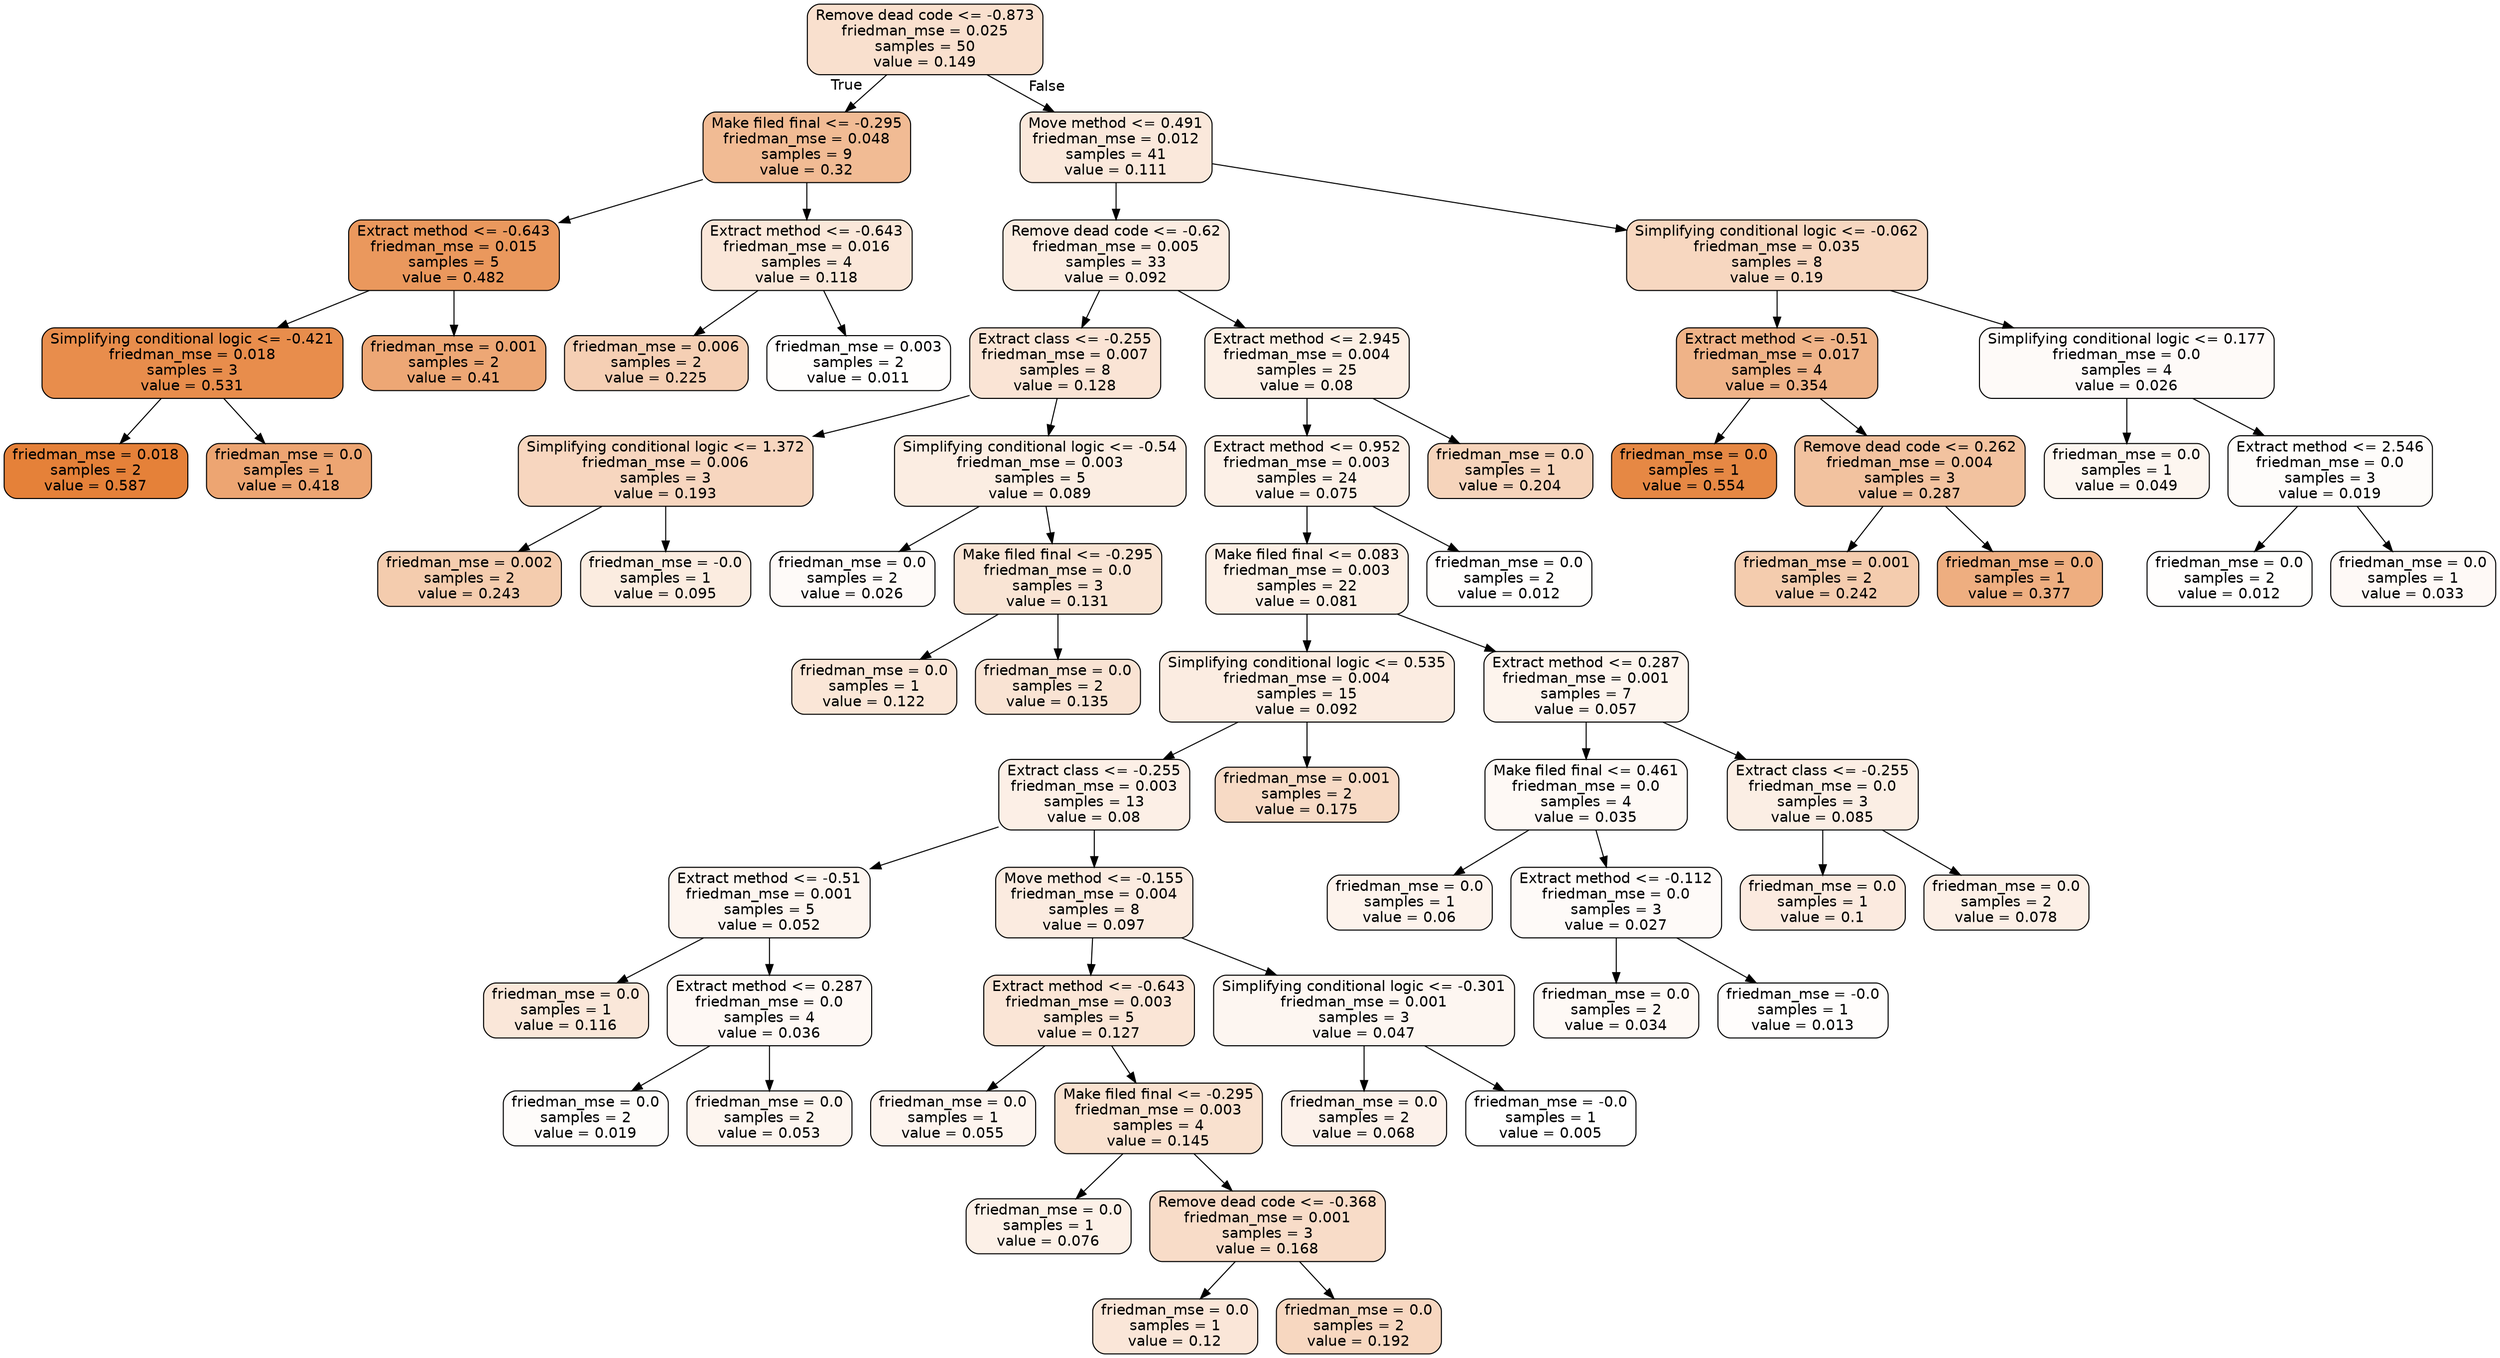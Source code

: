 digraph Tree {
node [shape=box, style="filled, rounded", color="black", fontname=helvetica] ;
edge [fontname=helvetica] ;
0 [label="Remove dead code <= -0.873\nfriedman_mse = 0.025\nsamples = 50\nvalue = 0.149", fillcolor="#f9e0ce"] ;
1 [label="Make filed final <= -0.295\nfriedman_mse = 0.048\nsamples = 9\nvalue = 0.32", fillcolor="#f1bb94"] ;
0 -> 1 [labeldistance=2.5, labelangle=45, headlabel="True"] ;
2 [label="Extract method <= -0.643\nfriedman_mse = 0.015\nsamples = 5\nvalue = 0.482", fillcolor="#ea985d"] ;
1 -> 2 ;
3 [label="Simplifying conditional logic <= -0.421\nfriedman_mse = 0.018\nsamples = 3\nvalue = 0.531", fillcolor="#e88d4c"] ;
2 -> 3 ;
4 [label="friedman_mse = 0.018\nsamples = 2\nvalue = 0.587", fillcolor="#e58139"] ;
3 -> 4 ;
5 [label="friedman_mse = 0.0\nsamples = 1\nvalue = 0.418", fillcolor="#eda572"] ;
3 -> 5 ;
6 [label="friedman_mse = 0.001\nsamples = 2\nvalue = 0.41", fillcolor="#eda775"] ;
2 -> 6 ;
7 [label="Extract method <= -0.643\nfriedman_mse = 0.016\nsamples = 4\nvalue = 0.118", fillcolor="#fae7d9"] ;
1 -> 7 ;
8 [label="friedman_mse = 0.006\nsamples = 2\nvalue = 0.225", fillcolor="#f5cfb4"] ;
7 -> 8 ;
9 [label="friedman_mse = 0.003\nsamples = 2\nvalue = 0.011", fillcolor="#fffefd"] ;
7 -> 9 ;
10 [label="Move method <= 0.491\nfriedman_mse = 0.012\nsamples = 41\nvalue = 0.111", fillcolor="#fae8db"] ;
0 -> 10 [labeldistance=2.5, labelangle=-45, headlabel="False"] ;
11 [label="Remove dead code <= -0.62\nfriedman_mse = 0.005\nsamples = 33\nvalue = 0.092", fillcolor="#fbece1"] ;
10 -> 11 ;
12 [label="Extract class <= -0.255\nfriedman_mse = 0.007\nsamples = 8\nvalue = 0.128", fillcolor="#fae4d5"] ;
11 -> 12 ;
13 [label="Simplifying conditional logic <= 1.372\nfriedman_mse = 0.006\nsamples = 3\nvalue = 0.193", fillcolor="#f7d6bf"] ;
12 -> 13 ;
14 [label="friedman_mse = 0.002\nsamples = 2\nvalue = 0.243", fillcolor="#f4ccae"] ;
13 -> 14 ;
15 [label="friedman_mse = -0.0\nsamples = 1\nvalue = 0.095", fillcolor="#fbece0"] ;
13 -> 15 ;
16 [label="Simplifying conditional logic <= -0.54\nfriedman_mse = 0.003\nsamples = 5\nvalue = 0.089", fillcolor="#fbede2"] ;
12 -> 16 ;
17 [label="friedman_mse = 0.0\nsamples = 2\nvalue = 0.026", fillcolor="#fefaf8"] ;
16 -> 17 ;
18 [label="Make filed final <= -0.295\nfriedman_mse = 0.0\nsamples = 3\nvalue = 0.131", fillcolor="#f9e4d4"] ;
16 -> 18 ;
19 [label="friedman_mse = 0.0\nsamples = 1\nvalue = 0.122", fillcolor="#fae6d7"] ;
18 -> 19 ;
20 [label="friedman_mse = 0.0\nsamples = 2\nvalue = 0.135", fillcolor="#f9e3d3"] ;
18 -> 20 ;
21 [label="Extract method <= 2.945\nfriedman_mse = 0.004\nsamples = 25\nvalue = 0.08", fillcolor="#fcefe5"] ;
11 -> 21 ;
22 [label="Extract method <= 0.952\nfriedman_mse = 0.003\nsamples = 24\nvalue = 0.075", fillcolor="#fcf0e7"] ;
21 -> 22 ;
23 [label="Make filed final <= 0.083\nfriedman_mse = 0.003\nsamples = 22\nvalue = 0.081", fillcolor="#fcefe5"] ;
22 -> 23 ;
24 [label="Simplifying conditional logic <= 0.535\nfriedman_mse = 0.004\nsamples = 15\nvalue = 0.092", fillcolor="#fbece1"] ;
23 -> 24 ;
25 [label="Extract class <= -0.255\nfriedman_mse = 0.003\nsamples = 13\nvalue = 0.08", fillcolor="#fcefe6"] ;
24 -> 25 ;
26 [label="Extract method <= -0.51\nfriedman_mse = 0.001\nsamples = 5\nvalue = 0.052", fillcolor="#fdf5ef"] ;
25 -> 26 ;
27 [label="friedman_mse = 0.0\nsamples = 1\nvalue = 0.116", fillcolor="#fae7d9"] ;
26 -> 27 ;
28 [label="Extract method <= 0.287\nfriedman_mse = 0.0\nsamples = 4\nvalue = 0.036", fillcolor="#fef8f4"] ;
26 -> 28 ;
29 [label="friedman_mse = 0.0\nsamples = 2\nvalue = 0.019", fillcolor="#fefcfa"] ;
28 -> 29 ;
30 [label="friedman_mse = 0.0\nsamples = 2\nvalue = 0.053", fillcolor="#fdf5ef"] ;
28 -> 30 ;
31 [label="Move method <= -0.155\nfriedman_mse = 0.004\nsamples = 8\nvalue = 0.097", fillcolor="#fbebe0"] ;
25 -> 31 ;
32 [label="Extract method <= -0.643\nfriedman_mse = 0.003\nsamples = 5\nvalue = 0.127", fillcolor="#fae5d6"] ;
31 -> 32 ;
33 [label="friedman_mse = 0.0\nsamples = 1\nvalue = 0.055", fillcolor="#fdf4ee"] ;
32 -> 33 ;
34 [label="Make filed final <= -0.295\nfriedman_mse = 0.003\nsamples = 4\nvalue = 0.145", fillcolor="#f9e1cf"] ;
32 -> 34 ;
35 [label="friedman_mse = 0.0\nsamples = 1\nvalue = 0.076", fillcolor="#fcf0e7"] ;
34 -> 35 ;
36 [label="Remove dead code <= -0.368\nfriedman_mse = 0.001\nsamples = 3\nvalue = 0.168", fillcolor="#f8dcc8"] ;
34 -> 36 ;
37 [label="friedman_mse = 0.0\nsamples = 1\nvalue = 0.12", fillcolor="#fae6d8"] ;
36 -> 37 ;
38 [label="friedman_mse = 0.0\nsamples = 2\nvalue = 0.192", fillcolor="#f7d7c0"] ;
36 -> 38 ;
39 [label="Simplifying conditional logic <= -0.301\nfriedman_mse = 0.001\nsamples = 3\nvalue = 0.047", fillcolor="#fdf6f1"] ;
31 -> 39 ;
40 [label="friedman_mse = 0.0\nsamples = 2\nvalue = 0.068", fillcolor="#fcf1ea"] ;
39 -> 40 ;
41 [label="friedman_mse = -0.0\nsamples = 1\nvalue = 0.005", fillcolor="#ffffff"] ;
39 -> 41 ;
42 [label="friedman_mse = 0.001\nsamples = 2\nvalue = 0.175", fillcolor="#f7dac5"] ;
24 -> 42 ;
43 [label="Extract method <= 0.287\nfriedman_mse = 0.001\nsamples = 7\nvalue = 0.057", fillcolor="#fdf4ed"] ;
23 -> 43 ;
44 [label="Make filed final <= 0.461\nfriedman_mse = 0.0\nsamples = 4\nvalue = 0.035", fillcolor="#fef9f5"] ;
43 -> 44 ;
45 [label="friedman_mse = 0.0\nsamples = 1\nvalue = 0.06", fillcolor="#fdf3ec"] ;
44 -> 45 ;
46 [label="Extract method <= -0.112\nfriedman_mse = 0.0\nsamples = 3\nvalue = 0.027", fillcolor="#fefaf8"] ;
44 -> 46 ;
47 [label="friedman_mse = 0.0\nsamples = 2\nvalue = 0.034", fillcolor="#fef9f5"] ;
46 -> 47 ;
48 [label="friedman_mse = -0.0\nsamples = 1\nvalue = 0.013", fillcolor="#fffdfc"] ;
46 -> 48 ;
49 [label="Extract class <= -0.255\nfriedman_mse = 0.0\nsamples = 3\nvalue = 0.085", fillcolor="#fbeee4"] ;
43 -> 49 ;
50 [label="friedman_mse = 0.0\nsamples = 1\nvalue = 0.1", fillcolor="#fbeadf"] ;
49 -> 50 ;
51 [label="friedman_mse = 0.0\nsamples = 2\nvalue = 0.078", fillcolor="#fcefe6"] ;
49 -> 51 ;
52 [label="friedman_mse = 0.0\nsamples = 2\nvalue = 0.012", fillcolor="#fffefd"] ;
22 -> 52 ;
53 [label="friedman_mse = 0.0\nsamples = 1\nvalue = 0.204", fillcolor="#f6d4bb"] ;
21 -> 53 ;
54 [label="Simplifying conditional logic <= -0.062\nfriedman_mse = 0.035\nsamples = 8\nvalue = 0.19", fillcolor="#f7d7c0"] ;
10 -> 54 ;
55 [label="Extract method <= -0.51\nfriedman_mse = 0.017\nsamples = 4\nvalue = 0.354", fillcolor="#efb388"] ;
54 -> 55 ;
56 [label="friedman_mse = 0.0\nsamples = 1\nvalue = 0.554", fillcolor="#e68844"] ;
55 -> 56 ;
57 [label="Remove dead code <= 0.262\nfriedman_mse = 0.004\nsamples = 3\nvalue = 0.287", fillcolor="#f2c29f"] ;
55 -> 57 ;
58 [label="friedman_mse = 0.001\nsamples = 2\nvalue = 0.242", fillcolor="#f4ccae"] ;
57 -> 58 ;
59 [label="friedman_mse = 0.0\nsamples = 1\nvalue = 0.377", fillcolor="#eeae80"] ;
57 -> 59 ;
60 [label="Simplifying conditional logic <= 0.177\nfriedman_mse = 0.0\nsamples = 4\nvalue = 0.026", fillcolor="#fefaf8"] ;
54 -> 60 ;
61 [label="friedman_mse = 0.0\nsamples = 1\nvalue = 0.049", fillcolor="#fdf6f0"] ;
60 -> 61 ;
62 [label="Extract method <= 2.546\nfriedman_mse = 0.0\nsamples = 3\nvalue = 0.019", fillcolor="#fefcfa"] ;
60 -> 62 ;
63 [label="friedman_mse = 0.0\nsamples = 2\nvalue = 0.012", fillcolor="#fffefd"] ;
62 -> 63 ;
64 [label="friedman_mse = 0.0\nsamples = 1\nvalue = 0.033", fillcolor="#fef9f6"] ;
62 -> 64 ;
}